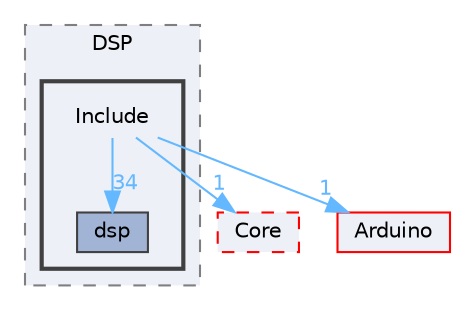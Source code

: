 digraph "Face_Access_inferencing/src/edge-impulse-sdk/CMSIS/DSP/Include"
{
 // LATEX_PDF_SIZE
  bgcolor="transparent";
  edge [fontname=Helvetica,fontsize=10,labelfontname=Helvetica,labelfontsize=10];
  node [fontname=Helvetica,fontsize=10,shape=box,height=0.2,width=0.4];
  compound=true
  subgraph clusterdir_d84d91a8c6f0944cbcbecf972ac51db2 {
    graph [ bgcolor="#edf0f7", pencolor="grey50", label="DSP", fontname=Helvetica,fontsize=10 style="filled,dashed", URL="dir_d84d91a8c6f0944cbcbecf972ac51db2.html",tooltip=""]
  subgraph clusterdir_36eb7e6573a1a0d16552537c4494204e {
    graph [ bgcolor="#edf0f7", pencolor="grey25", label="", fontname=Helvetica,fontsize=10 style="filled,bold", URL="dir_36eb7e6573a1a0d16552537c4494204e.html",tooltip=""]
    dir_36eb7e6573a1a0d16552537c4494204e [shape=plaintext, label="Include"];
  dir_b0a8a1b526b2422d6d33335e6be0dcbb [label="dsp", fillcolor="#a2b4d6", color="grey25", style="filled", URL="dir_b0a8a1b526b2422d6d33335e6be0dcbb.html",tooltip=""];
  }
  }
  dir_73c7f5a81ebd1edce66efc9eb3e230d8 [label="Core", fillcolor="#edf0f7", color="red", style="filled,dashed", URL="dir_73c7f5a81ebd1edce66efc9eb3e230d8.html",tooltip=""];
  dir_a991eec27578c865874ede3d8ec657c2 [label="Arduino", fillcolor="#edf0f7", color="red", style="filled", URL="dir_a991eec27578c865874ede3d8ec657c2.html",tooltip=""];
  dir_36eb7e6573a1a0d16552537c4494204e->dir_73c7f5a81ebd1edce66efc9eb3e230d8 [headlabel="1", labeldistance=1.5 headhref="dir_000138_000069.html" href="dir_000138_000069.html" color="steelblue1" fontcolor="steelblue1"];
  dir_36eb7e6573a1a0d16552537c4494204e->dir_a991eec27578c865874ede3d8ec657c2 [headlabel="1", labeldistance=1.5 headhref="dir_000138_000014.html" href="dir_000138_000014.html" color="steelblue1" fontcolor="steelblue1"];
  dir_36eb7e6573a1a0d16552537c4494204e->dir_b0a8a1b526b2422d6d33335e6be0dcbb [headlabel="34", labeldistance=1.5 headhref="dir_000138_000083.html" href="dir_000138_000083.html" color="steelblue1" fontcolor="steelblue1"];
}
